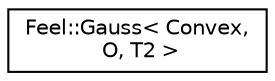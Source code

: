 digraph "Graphical Class Hierarchy"
{
 // LATEX_PDF_SIZE
  edge [fontname="Helvetica",fontsize="10",labelfontname="Helvetica",labelfontsize="10"];
  node [fontname="Helvetica",fontsize="10",shape=record];
  rankdir="LR";
  Node0 [label="Feel::Gauss\< Convex,\l O, T2 \>",height=0.2,width=0.4,color="black", fillcolor="white", style="filled",URL="$classFeel_1_1Gauss.html",tooltip=" "];
}
